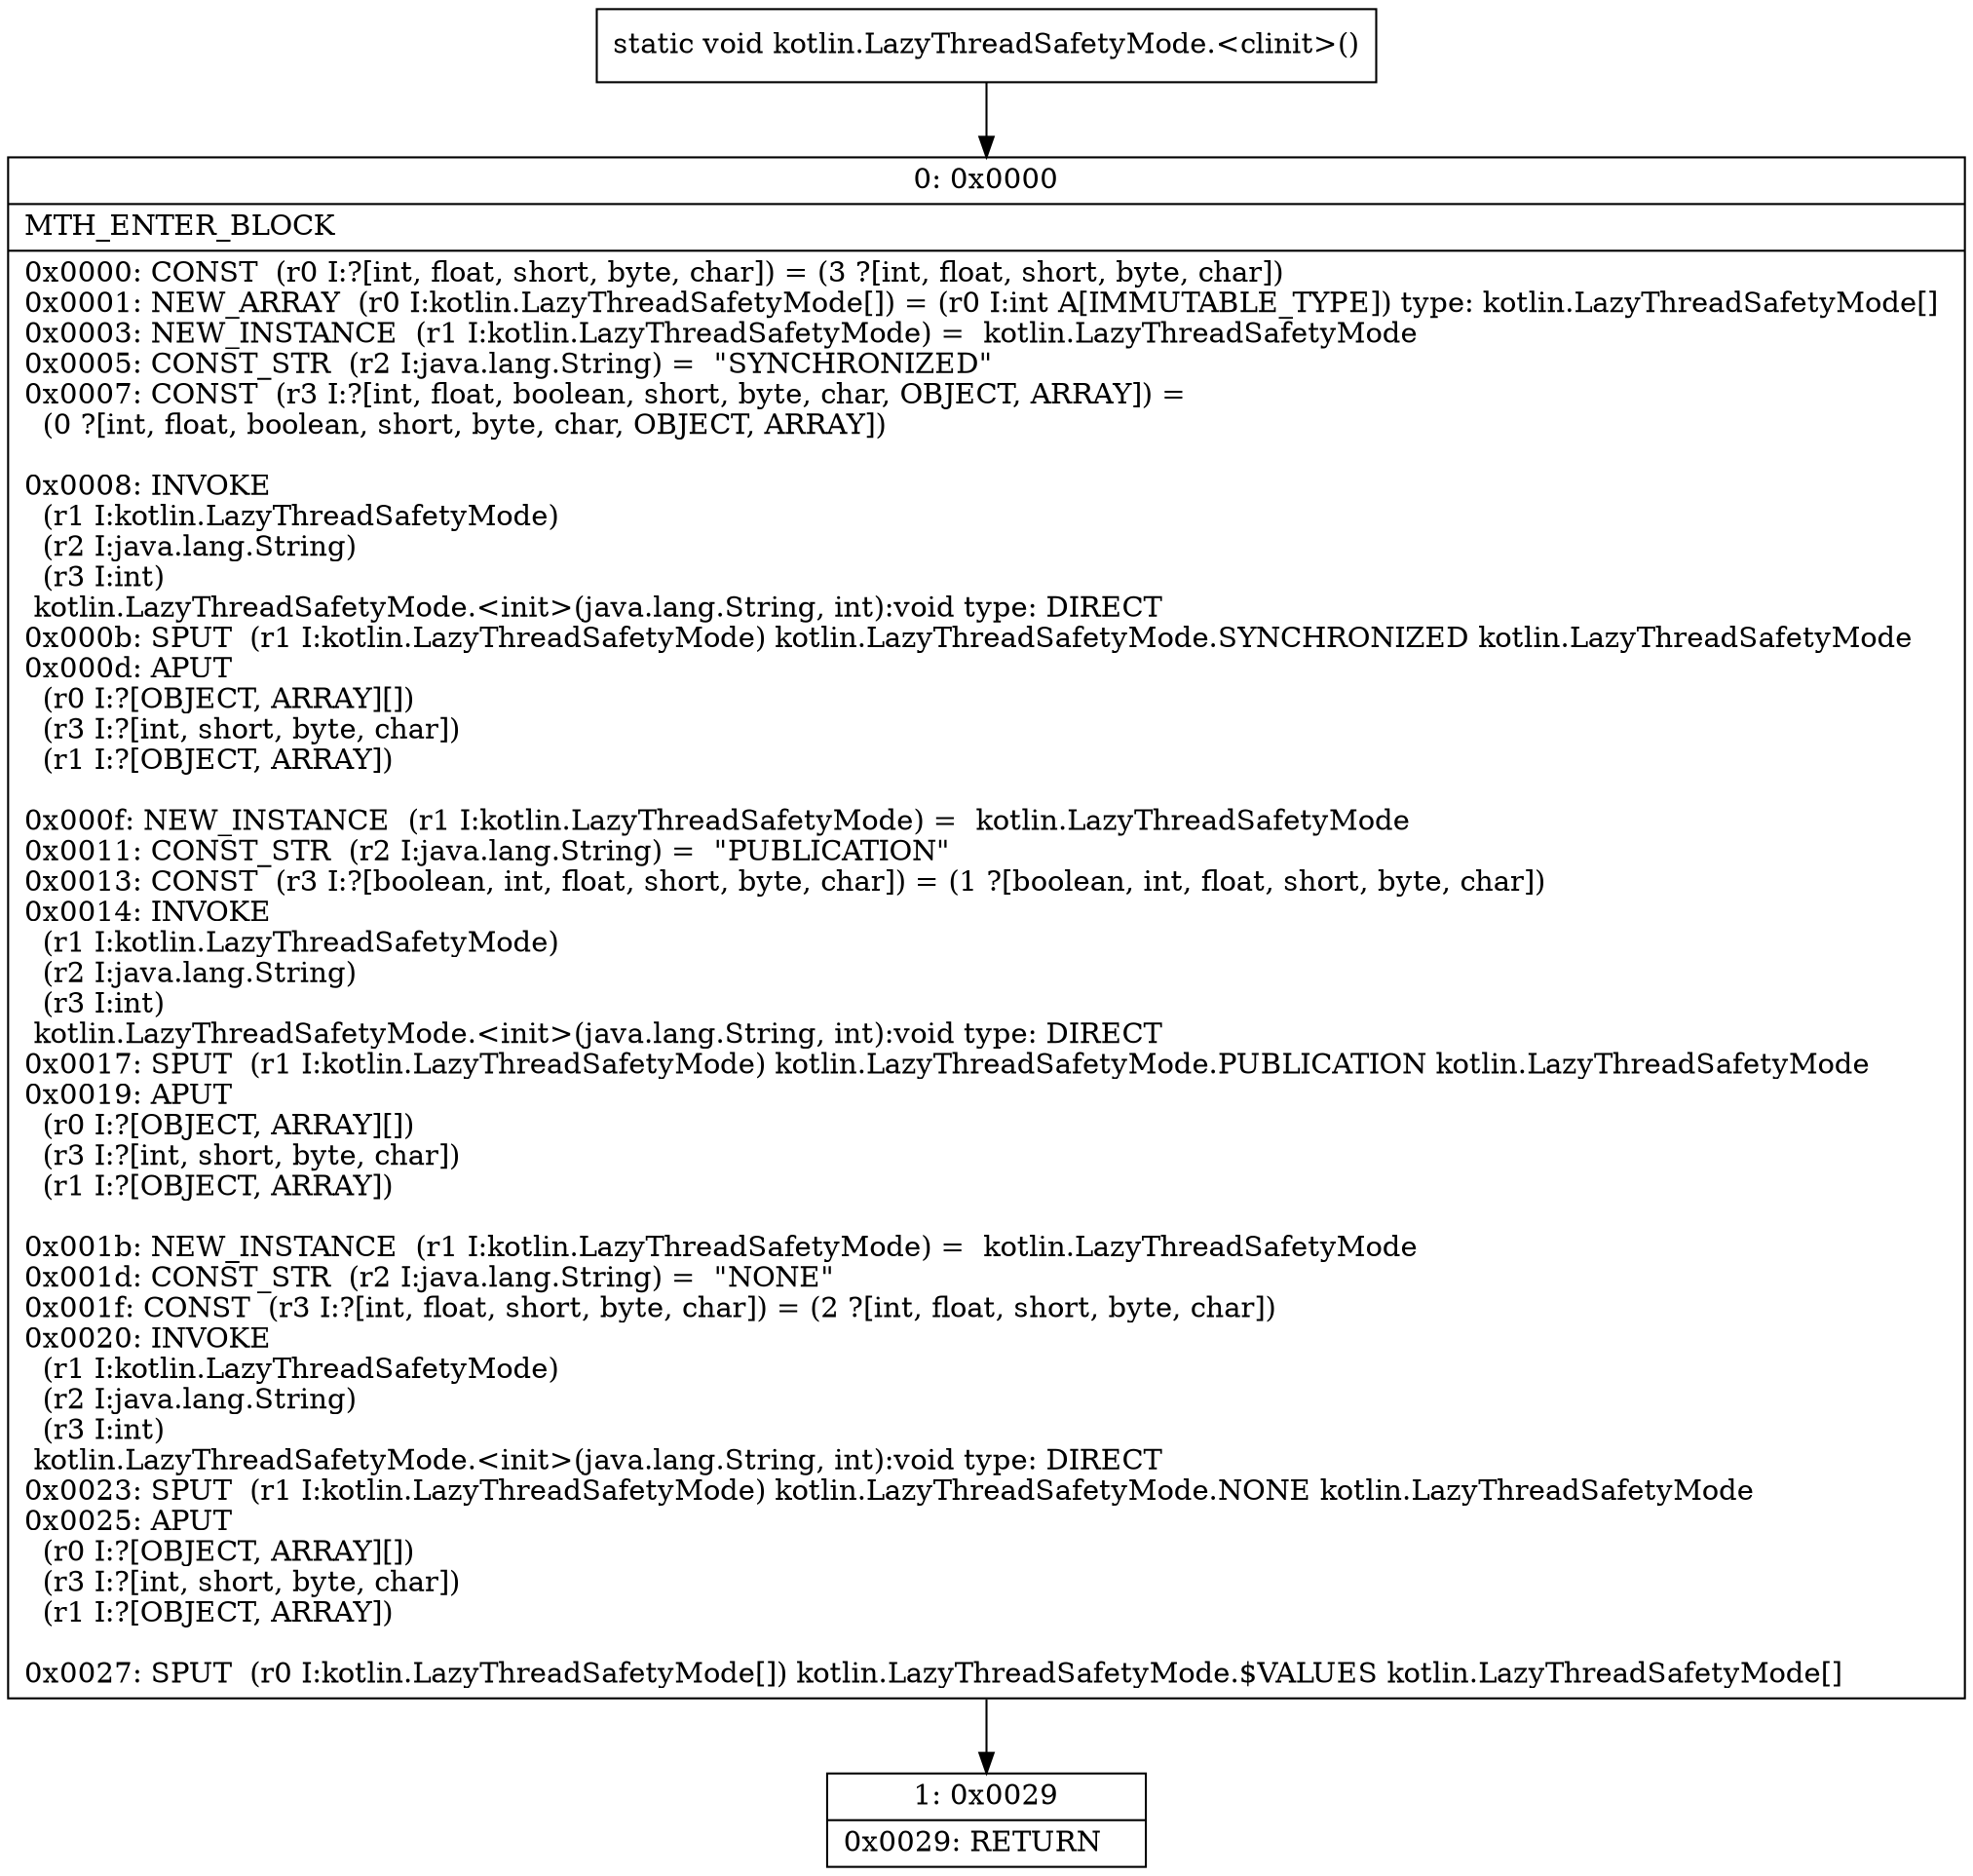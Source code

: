 digraph "CFG forkotlin.LazyThreadSafetyMode.\<clinit\>()V" {
Node_0 [shape=record,label="{0\:\ 0x0000|MTH_ENTER_BLOCK\l|0x0000: CONST  (r0 I:?[int, float, short, byte, char]) = (3 ?[int, float, short, byte, char]) \l0x0001: NEW_ARRAY  (r0 I:kotlin.LazyThreadSafetyMode[]) = (r0 I:int A[IMMUTABLE_TYPE]) type: kotlin.LazyThreadSafetyMode[] \l0x0003: NEW_INSTANCE  (r1 I:kotlin.LazyThreadSafetyMode) =  kotlin.LazyThreadSafetyMode \l0x0005: CONST_STR  (r2 I:java.lang.String) =  \"SYNCHRONIZED\" \l0x0007: CONST  (r3 I:?[int, float, boolean, short, byte, char, OBJECT, ARRAY]) = \l  (0 ?[int, float, boolean, short, byte, char, OBJECT, ARRAY])\l \l0x0008: INVOKE  \l  (r1 I:kotlin.LazyThreadSafetyMode)\l  (r2 I:java.lang.String)\l  (r3 I:int)\l kotlin.LazyThreadSafetyMode.\<init\>(java.lang.String, int):void type: DIRECT \l0x000b: SPUT  (r1 I:kotlin.LazyThreadSafetyMode) kotlin.LazyThreadSafetyMode.SYNCHRONIZED kotlin.LazyThreadSafetyMode \l0x000d: APUT  \l  (r0 I:?[OBJECT, ARRAY][])\l  (r3 I:?[int, short, byte, char])\l  (r1 I:?[OBJECT, ARRAY])\l \l0x000f: NEW_INSTANCE  (r1 I:kotlin.LazyThreadSafetyMode) =  kotlin.LazyThreadSafetyMode \l0x0011: CONST_STR  (r2 I:java.lang.String) =  \"PUBLICATION\" \l0x0013: CONST  (r3 I:?[boolean, int, float, short, byte, char]) = (1 ?[boolean, int, float, short, byte, char]) \l0x0014: INVOKE  \l  (r1 I:kotlin.LazyThreadSafetyMode)\l  (r2 I:java.lang.String)\l  (r3 I:int)\l kotlin.LazyThreadSafetyMode.\<init\>(java.lang.String, int):void type: DIRECT \l0x0017: SPUT  (r1 I:kotlin.LazyThreadSafetyMode) kotlin.LazyThreadSafetyMode.PUBLICATION kotlin.LazyThreadSafetyMode \l0x0019: APUT  \l  (r0 I:?[OBJECT, ARRAY][])\l  (r3 I:?[int, short, byte, char])\l  (r1 I:?[OBJECT, ARRAY])\l \l0x001b: NEW_INSTANCE  (r1 I:kotlin.LazyThreadSafetyMode) =  kotlin.LazyThreadSafetyMode \l0x001d: CONST_STR  (r2 I:java.lang.String) =  \"NONE\" \l0x001f: CONST  (r3 I:?[int, float, short, byte, char]) = (2 ?[int, float, short, byte, char]) \l0x0020: INVOKE  \l  (r1 I:kotlin.LazyThreadSafetyMode)\l  (r2 I:java.lang.String)\l  (r3 I:int)\l kotlin.LazyThreadSafetyMode.\<init\>(java.lang.String, int):void type: DIRECT \l0x0023: SPUT  (r1 I:kotlin.LazyThreadSafetyMode) kotlin.LazyThreadSafetyMode.NONE kotlin.LazyThreadSafetyMode \l0x0025: APUT  \l  (r0 I:?[OBJECT, ARRAY][])\l  (r3 I:?[int, short, byte, char])\l  (r1 I:?[OBJECT, ARRAY])\l \l0x0027: SPUT  (r0 I:kotlin.LazyThreadSafetyMode[]) kotlin.LazyThreadSafetyMode.$VALUES kotlin.LazyThreadSafetyMode[] \l}"];
Node_1 [shape=record,label="{1\:\ 0x0029|0x0029: RETURN   \l}"];
MethodNode[shape=record,label="{static void kotlin.LazyThreadSafetyMode.\<clinit\>() }"];
MethodNode -> Node_0;
Node_0 -> Node_1;
}

